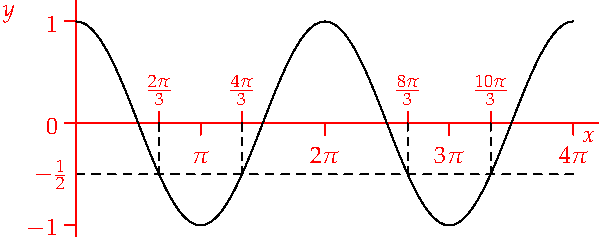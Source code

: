 settings.tex="pdflatex";

texpreamble("\usepackage{amsmath}
\usepackage{amsthm,amssymb}
\usepackage{mathpazo}
\usepackage[svgnames]{xcolor}
%\input{../../preamble}
");
import graph;

size(300,120,IgnoreAspect);

real f(real x){return cos(x);}

draw(graph(f,0,4pi));

draw((0,-0.5)--(4pi,-0.5),dashed);

xaxis("$x$",0,4.2pi,red);
yaxis("$y$",-1.1,1.2,red,LeftTicks(new real[]{-1,0,1}));

xtick(Label("$\pi$",align=S),pi,S,red);
xtick(Label("$2\pi$",align=S),2pi,S,red);
xtick(Label("$3\pi$",align=S),3pi,S,red);
xtick(Label("$4\pi$",align=S),4pi,S,red);
xtick(Label("$\frac{2\pi}3$",align=N),2*pi/3,N,red);
xtick(Label("$\frac{4\pi}3$",align=N),4*pi/3,N,red);
xtick(Label("$\frac{8\pi}3$",align=N),8*pi/3,N,red);
xtick(Label("$\frac{10\pi}3$",align=N),10*pi/3,N,red);
ytick(Label("$-\frac 12$",align=W),-0.5,S,red);

void fdash(real x){
	draw((x,0)--(x,f(x)),dashed);
	}
	
fdash(2pi/3);
fdash(4pi/3);
fdash(8pi/3);
fdash(10pi/3);